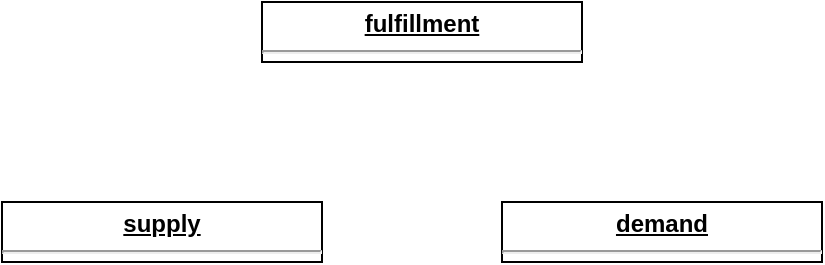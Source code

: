 <mxfile version="14.7.0" type="github">
  <diagram name="Page-1" id="b5b7bab2-c9e2-2cf4-8b2a-24fd1a2a6d21">
    <mxGraphModel dx="865" dy="457" grid="1" gridSize="10" guides="1" tooltips="1" connect="1" arrows="1" fold="1" page="1" pageScale="1" pageWidth="827" pageHeight="1169" background="none" math="0" shadow="0">
      <root>
        <mxCell id="0" />
        <mxCell id="1" parent="0" />
        <mxCell id="eiAc6DMYQA6t6rqFckCp-1" value="&lt;p style=&quot;margin: 4px 0px 0px ; text-align: center&quot;&gt;&lt;b&gt;&lt;u&gt;demand&lt;/u&gt;&lt;/b&gt;&lt;br&gt;&lt;/p&gt;&lt;hr&gt;&lt;p style=&quot;margin: 0px ; margin-left: 8px&quot;&gt;&lt;br&gt;&lt;/p&gt;" style="verticalAlign=top;align=left;overflow=fill;fontSize=12;fontFamily=Helvetica;html=1;" vertex="1" parent="1">
          <mxGeometry x="510" y="420" width="160" height="30" as="geometry" />
        </mxCell>
        <mxCell id="eiAc6DMYQA6t6rqFckCp-3" value="&lt;p style=&quot;margin: 4px 0px 0px ; text-align: center&quot;&gt;&lt;b&gt;&lt;u&gt;supply&lt;/u&gt;&lt;/b&gt;&lt;br&gt;&lt;/p&gt;&lt;hr&gt;&lt;p style=&quot;margin: 0px ; margin-left: 8px&quot;&gt;&lt;br&gt;&lt;/p&gt;" style="verticalAlign=top;align=left;overflow=fill;fontSize=12;fontFamily=Helvetica;html=1;" vertex="1" parent="1">
          <mxGeometry x="260" y="420" width="160" height="30" as="geometry" />
        </mxCell>
        <mxCell id="eiAc6DMYQA6t6rqFckCp-4" value="&lt;p style=&quot;margin: 4px 0px 0px ; text-align: center&quot;&gt;&lt;b&gt;&lt;u&gt;fulfillment&lt;/u&gt;&lt;/b&gt;&lt;/p&gt;&lt;hr&gt;&lt;p style=&quot;margin: 0px ; margin-left: 8px&quot;&gt;&lt;br&gt;&lt;/p&gt;" style="verticalAlign=top;align=left;overflow=fill;fontSize=12;fontFamily=Helvetica;html=1;" vertex="1" parent="1">
          <mxGeometry x="390" y="320" width="160" height="30" as="geometry" />
        </mxCell>
      </root>
    </mxGraphModel>
  </diagram>
</mxfile>
